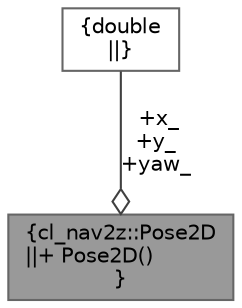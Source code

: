 digraph "cl_nav2z::Pose2D"
{
 // LATEX_PDF_SIZE
  bgcolor="transparent";
  edge [fontname=Helvetica,fontsize=10,labelfontname=Helvetica,labelfontsize=10];
  node [fontname=Helvetica,fontsize=10,shape=box,height=0.2,width=0.4];
  Node1 [label="{cl_nav2z::Pose2D\n||+ Pose2D()\l}",height=0.2,width=0.4,color="gray40", fillcolor="grey60", style="filled", fontcolor="black",tooltip=" "];
  Node2 -> Node1 [color="grey25",style="solid",label=" +x_\n+y_\n+yaw_" ,arrowhead="odiamond"];
  Node2 [label="{double\n||}",height=0.2,width=0.4,color="gray40", fillcolor="white", style="filled",tooltip=" "];
}
